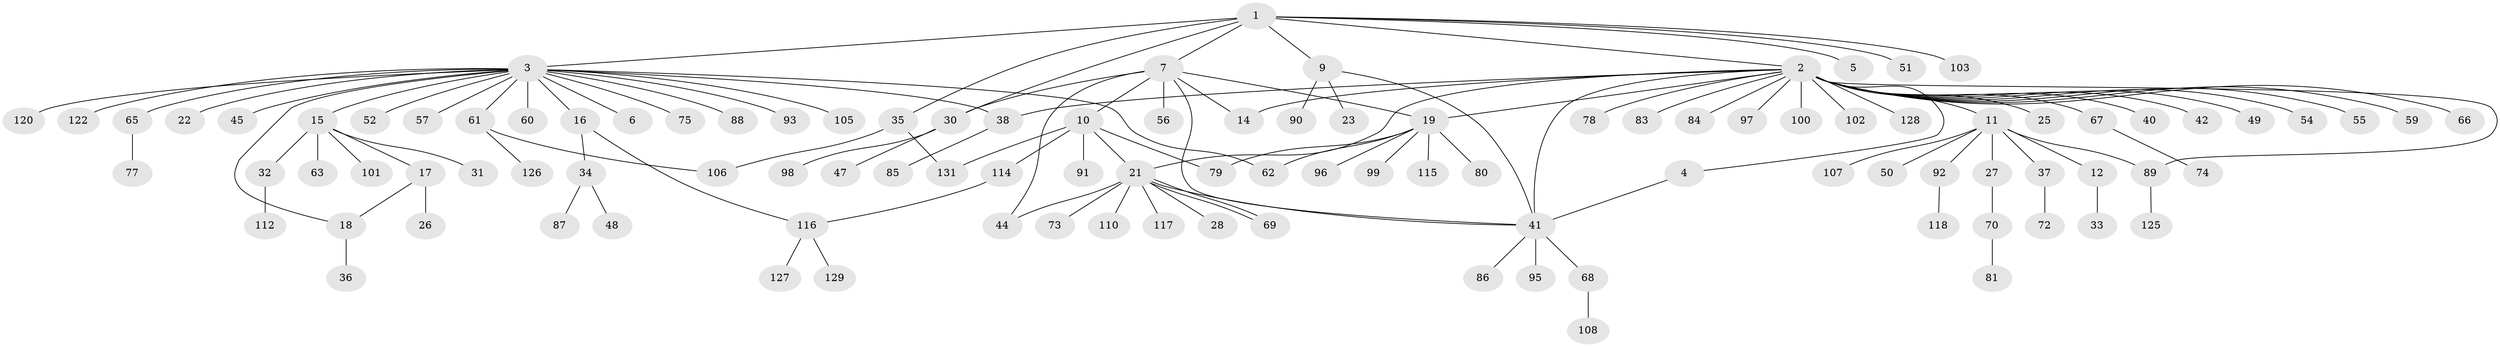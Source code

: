 // Generated by graph-tools (version 1.1) at 2025/51/02/27/25 19:51:57]
// undirected, 107 vertices, 124 edges
graph export_dot {
graph [start="1"]
  node [color=gray90,style=filled];
  1 [super="+13"];
  2 [super="+43"];
  3 [super="+113"];
  4;
  5;
  6;
  7 [super="+8"];
  9 [super="+58"];
  10 [super="+20"];
  11 [super="+124"];
  12;
  14;
  15 [super="+39"];
  16;
  17;
  18 [super="+24"];
  19 [super="+29"];
  21 [super="+53"];
  22 [super="+132"];
  23;
  25;
  26;
  27 [super="+104"];
  28;
  30 [super="+109"];
  31;
  32 [super="+64"];
  33;
  34;
  35;
  36;
  37 [super="+121"];
  38 [super="+130"];
  40;
  41 [super="+46"];
  42 [super="+136"];
  44 [super="+123"];
  45;
  47;
  48;
  49;
  50;
  51;
  52;
  54;
  55;
  56;
  57;
  59;
  60;
  61 [super="+71"];
  62;
  63;
  65 [super="+119"];
  66 [super="+76"];
  67;
  68;
  69 [super="+111"];
  70;
  72;
  73;
  74;
  75;
  77;
  78;
  79;
  80;
  81 [super="+82"];
  83;
  84;
  85;
  86;
  87;
  88;
  89 [super="+135"];
  90;
  91;
  92 [super="+94"];
  93;
  95 [super="+134"];
  96;
  97;
  98;
  99;
  100;
  101;
  102;
  103;
  105;
  106;
  107;
  108;
  110;
  112;
  114 [super="+133"];
  115;
  116;
  117;
  118;
  120;
  122;
  125;
  126;
  127;
  128;
  129;
  131;
  1 -- 2;
  1 -- 3 [weight=2];
  1 -- 5;
  1 -- 7;
  1 -- 9;
  1 -- 30;
  1 -- 35;
  1 -- 51;
  1 -- 103;
  2 -- 4;
  2 -- 11;
  2 -- 14;
  2 -- 19;
  2 -- 25;
  2 -- 40;
  2 -- 41 [weight=2];
  2 -- 42;
  2 -- 49;
  2 -- 54;
  2 -- 55;
  2 -- 59;
  2 -- 66;
  2 -- 67;
  2 -- 78;
  2 -- 83;
  2 -- 84;
  2 -- 89;
  2 -- 97;
  2 -- 100;
  2 -- 102;
  2 -- 128;
  2 -- 21;
  2 -- 38;
  3 -- 6;
  3 -- 15;
  3 -- 16;
  3 -- 18;
  3 -- 22;
  3 -- 38;
  3 -- 45;
  3 -- 52;
  3 -- 57;
  3 -- 60;
  3 -- 61;
  3 -- 62;
  3 -- 65;
  3 -- 75;
  3 -- 88;
  3 -- 93;
  3 -- 105;
  3 -- 120;
  3 -- 122;
  4 -- 41;
  7 -- 10 [weight=2];
  7 -- 14;
  7 -- 56;
  7 -- 19;
  7 -- 41;
  7 -- 44;
  7 -- 30;
  9 -- 23;
  9 -- 90;
  9 -- 41;
  10 -- 79;
  10 -- 91;
  10 -- 114;
  10 -- 131;
  10 -- 21;
  11 -- 12;
  11 -- 27;
  11 -- 37;
  11 -- 50;
  11 -- 92;
  11 -- 107;
  11 -- 89;
  12 -- 33;
  15 -- 17;
  15 -- 31;
  15 -- 32;
  15 -- 63;
  15 -- 101;
  16 -- 34;
  16 -- 116;
  17 -- 18;
  17 -- 26;
  18 -- 36;
  19 -- 62;
  19 -- 79;
  19 -- 80;
  19 -- 96;
  19 -- 115;
  19 -- 99;
  21 -- 28;
  21 -- 41;
  21 -- 69;
  21 -- 69;
  21 -- 73;
  21 -- 110;
  21 -- 117;
  21 -- 44;
  27 -- 70;
  30 -- 47;
  30 -- 98;
  32 -- 112;
  34 -- 48;
  34 -- 87;
  35 -- 106;
  35 -- 131;
  37 -- 72;
  38 -- 85;
  41 -- 86;
  41 -- 68;
  41 -- 95;
  61 -- 106;
  61 -- 126;
  65 -- 77;
  67 -- 74;
  68 -- 108;
  70 -- 81;
  89 -- 125;
  92 -- 118;
  114 -- 116;
  116 -- 127;
  116 -- 129;
}
